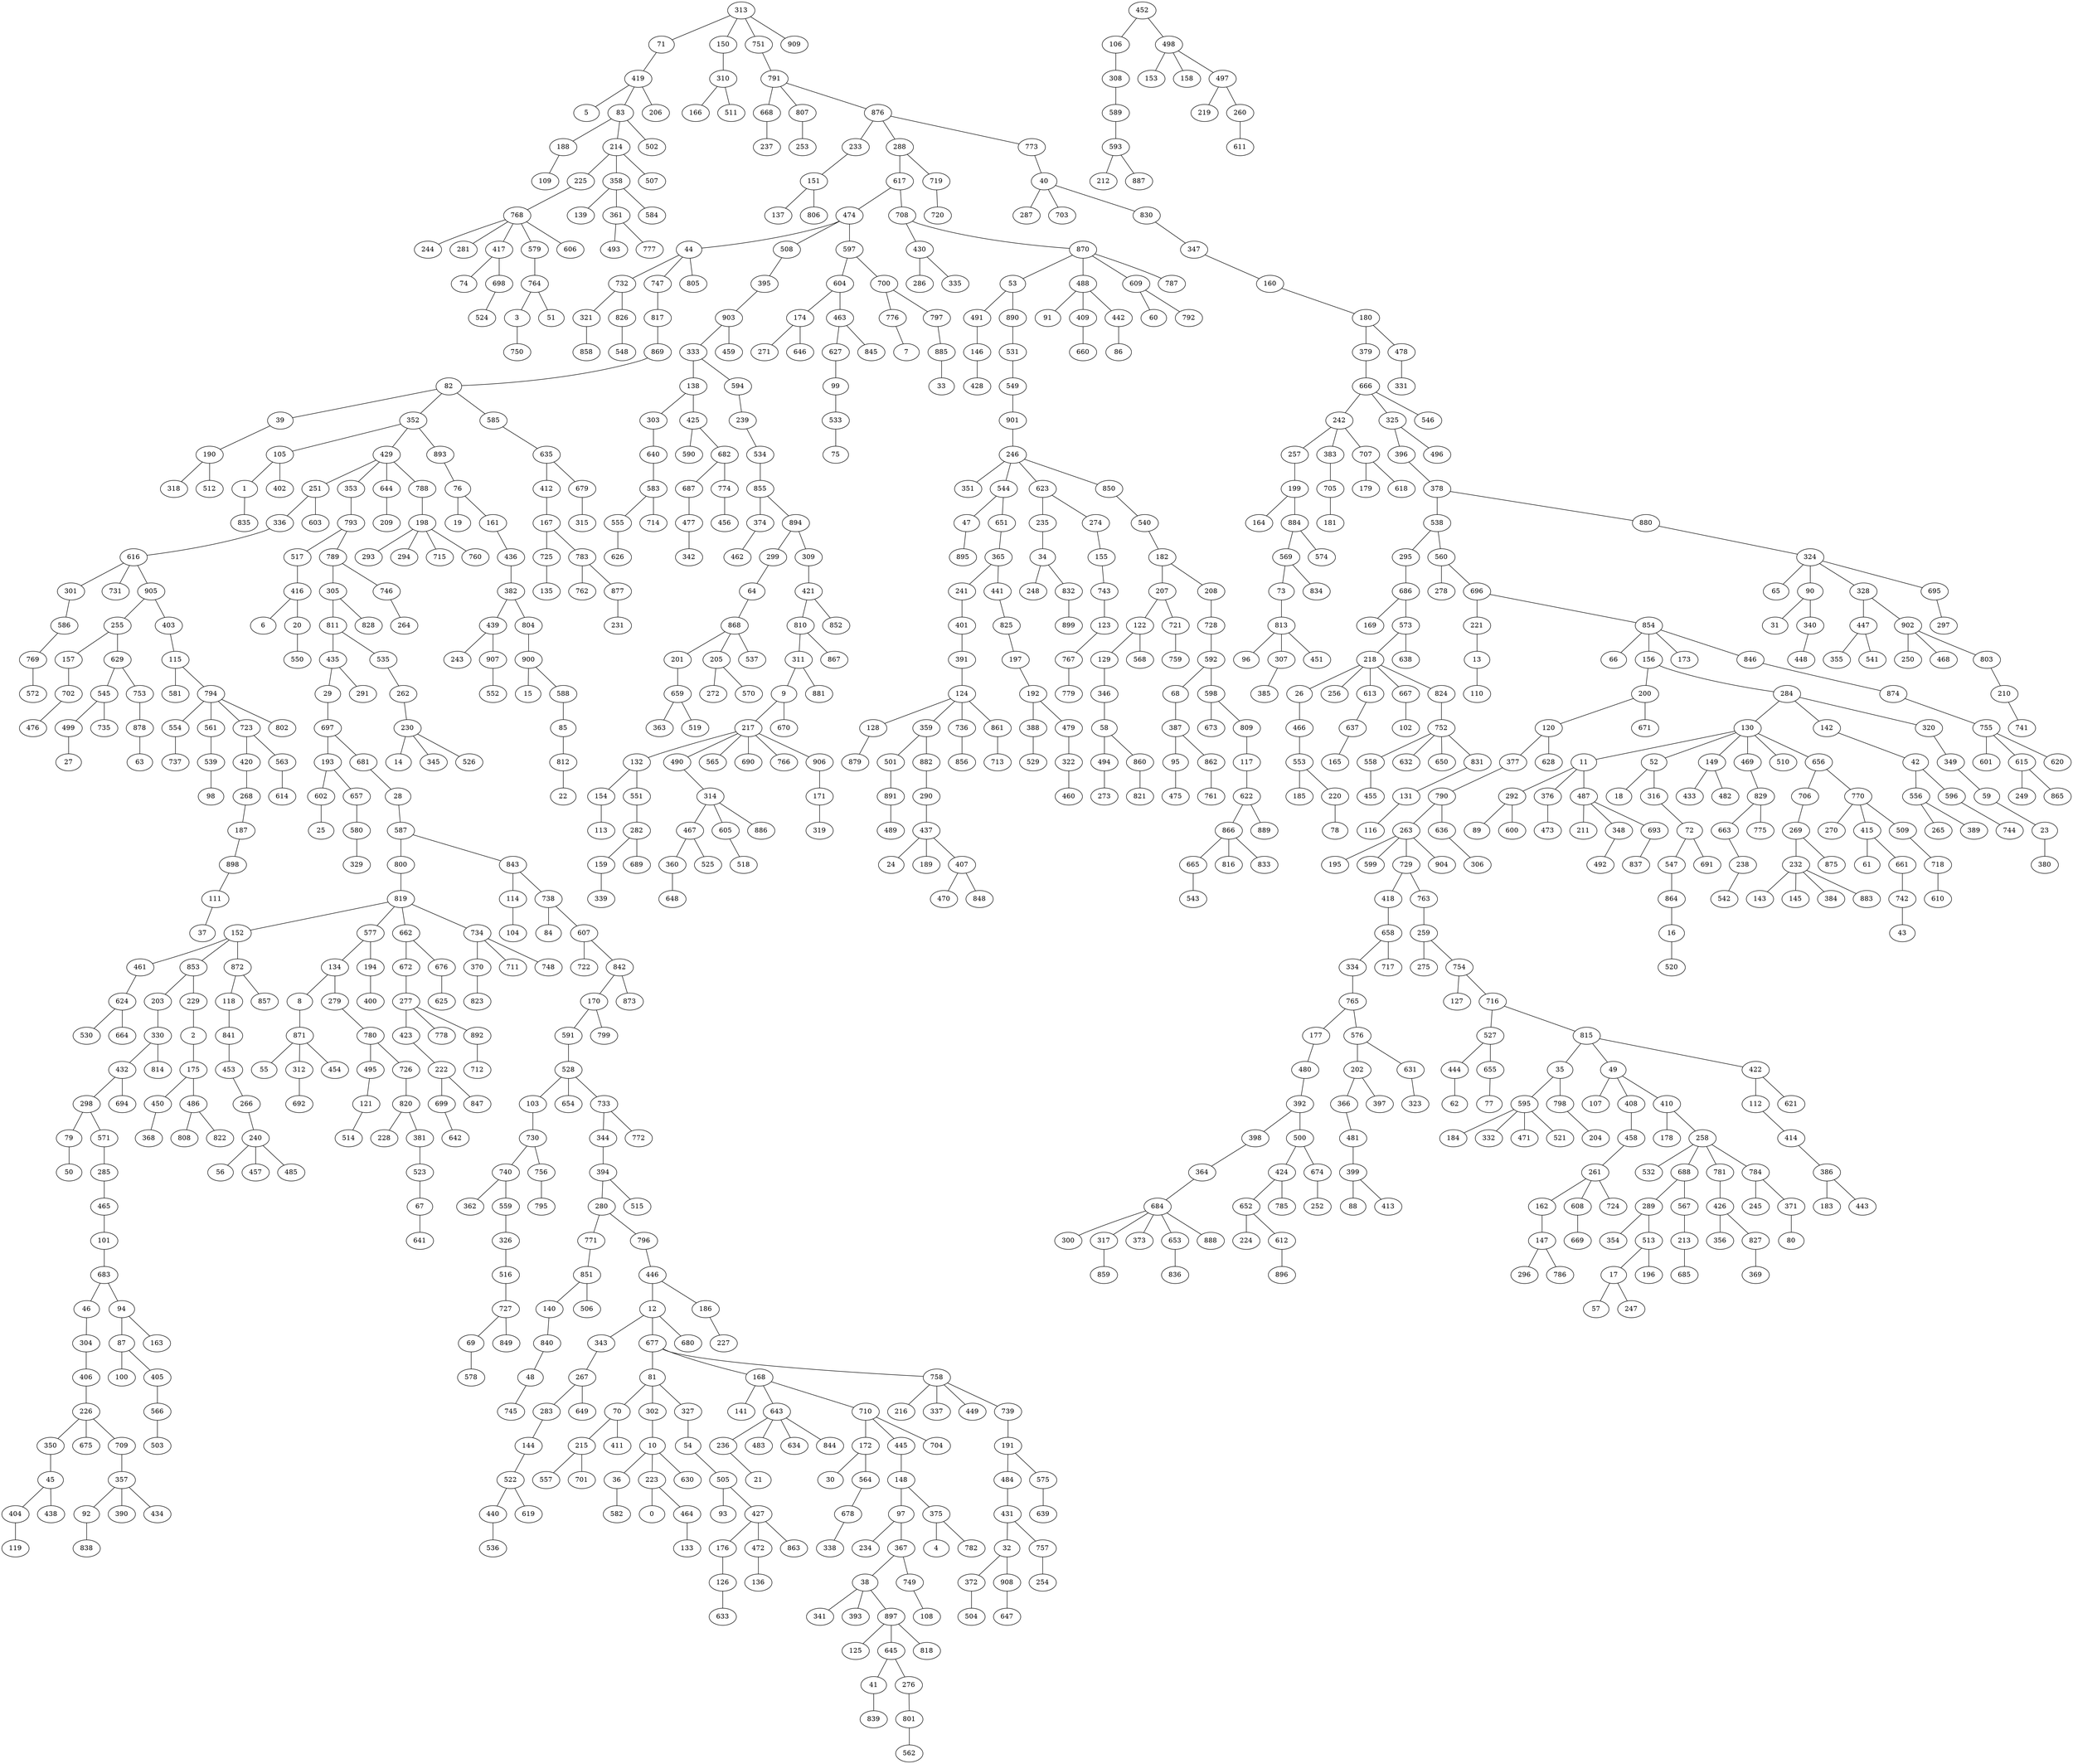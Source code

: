 graph G {
0;
1;
2;
3;
4;
5;
6;
7;
8;
9;
10;
11;
12;
13;
14;
15;
16;
17;
18;
19;
20;
21;
22;
23;
24;
25;
26;
27;
28;
29;
30;
31;
32;
33;
34;
35;
36;
37;
38;
39;
40;
41;
42;
43;
44;
45;
46;
47;
48;
49;
50;
51;
52;
53;
54;
55;
56;
57;
58;
59;
60;
61;
62;
63;
64;
65;
66;
67;
68;
69;
70;
71;
72;
73;
74;
75;
76;
77;
78;
79;
80;
81;
82;
83;
84;
85;
86;
87;
88;
89;
90;
91;
92;
93;
94;
95;
96;
97;
98;
99;
100;
101;
102;
103;
104;
105;
106;
107;
108;
109;
110;
111;
112;
113;
114;
115;
116;
117;
118;
119;
120;
121;
122;
123;
124;
125;
126;
127;
128;
129;
130;
131;
132;
133;
134;
135;
136;
137;
138;
139;
140;
141;
142;
143;
144;
145;
146;
147;
148;
149;
150;
151;
152;
153;
154;
155;
156;
157;
158;
159;
160;
161;
162;
163;
164;
165;
166;
167;
168;
169;
170;
171;
172;
173;
174;
175;
176;
177;
178;
179;
180;
181;
182;
183;
184;
185;
186;
187;
188;
189;
190;
191;
192;
193;
194;
195;
196;
197;
198;
199;
200;
201;
202;
203;
204;
205;
206;
207;
208;
209;
210;
211;
212;
213;
214;
215;
216;
217;
218;
219;
220;
221;
222;
223;
224;
225;
226;
227;
228;
229;
230;
231;
232;
233;
234;
235;
236;
237;
238;
239;
240;
241;
242;
243;
244;
245;
246;
247;
248;
249;
250;
251;
252;
253;
254;
255;
256;
257;
258;
259;
260;
261;
262;
263;
264;
265;
266;
267;
268;
269;
270;
271;
272;
273;
274;
275;
276;
277;
278;
279;
280;
281;
282;
283;
284;
285;
286;
287;
288;
289;
290;
291;
292;
293;
294;
295;
296;
297;
298;
299;
300;
301;
302;
303;
304;
305;
306;
307;
308;
309;
310;
311;
312;
313;
314;
315;
316;
317;
318;
319;
320;
321;
322;
323;
324;
325;
326;
327;
328;
329;
330;
331;
332;
333;
334;
335;
336;
337;
338;
339;
340;
341;
342;
343;
344;
345;
346;
347;
348;
349;
350;
351;
352;
353;
354;
355;
356;
357;
358;
359;
360;
361;
362;
363;
364;
365;
366;
367;
368;
369;
370;
371;
372;
373;
374;
375;
376;
377;
378;
379;
380;
381;
382;
383;
384;
385;
386;
387;
388;
389;
390;
391;
392;
393;
394;
395;
396;
397;
398;
399;
400;
401;
402;
403;
404;
405;
406;
407;
408;
409;
410;
411;
412;
413;
414;
415;
416;
417;
418;
419;
420;
421;
422;
423;
424;
425;
426;
427;
428;
429;
430;
431;
432;
433;
434;
435;
436;
437;
438;
439;
440;
441;
442;
443;
444;
445;
446;
447;
448;
449;
450;
451;
452;
453;
454;
455;
456;
457;
458;
459;
460;
461;
462;
463;
464;
465;
466;
467;
468;
469;
470;
471;
472;
473;
474;
475;
476;
477;
478;
479;
480;
481;
482;
483;
484;
485;
486;
487;
488;
489;
490;
491;
492;
493;
494;
495;
496;
497;
498;
499;
500;
501;
502;
503;
504;
505;
506;
507;
508;
509;
510;
511;
512;
513;
514;
515;
516;
517;
518;
519;
520;
521;
522;
523;
524;
525;
526;
527;
528;
529;
530;
531;
532;
533;
534;
535;
536;
537;
538;
539;
540;
541;
542;
543;
544;
545;
546;
547;
548;
549;
550;
551;
552;
553;
554;
555;
556;
557;
558;
559;
560;
561;
562;
563;
564;
565;
566;
567;
568;
569;
570;
571;
572;
573;
574;
575;
576;
577;
578;
579;
580;
581;
582;
583;
584;
585;
586;
587;
588;
589;
590;
591;
592;
593;
594;
595;
596;
597;
598;
599;
600;
601;
602;
603;
604;
605;
606;
607;
608;
609;
610;
611;
612;
613;
614;
615;
616;
617;
618;
619;
620;
621;
622;
623;
624;
625;
626;
627;
628;
629;
630;
631;
632;
633;
634;
635;
636;
637;
638;
639;
640;
641;
642;
643;
644;
645;
646;
647;
648;
649;
650;
651;
652;
653;
654;
655;
656;
657;
658;
659;
660;
661;
662;
663;
664;
665;
666;
667;
668;
669;
670;
671;
672;
673;
674;
675;
676;
677;
678;
679;
680;
681;
682;
683;
684;
685;
686;
687;
688;
689;
690;
691;
692;
693;
694;
695;
696;
697;
698;
699;
700;
701;
702;
703;
704;
705;
706;
707;
708;
709;
710;
711;
712;
713;
714;
715;
716;
717;
718;
719;
720;
721;
722;
723;
724;
725;
726;
727;
728;
729;
730;
731;
732;
733;
734;
735;
736;
737;
738;
739;
740;
741;
742;
743;
744;
745;
746;
747;
748;
749;
750;
751;
752;
753;
754;
755;
756;
757;
758;
759;
760;
761;
762;
763;
764;
765;
766;
767;
768;
769;
770;
771;
772;
773;
774;
775;
776;
777;
778;
779;
780;
781;
782;
783;
784;
785;
786;
787;
788;
789;
790;
791;
792;
793;
794;
795;
796;
797;
798;
799;
800;
801;
802;
803;
804;
805;
806;
807;
808;
809;
810;
811;
812;
813;
814;
815;
816;
817;
818;
819;
820;
821;
822;
823;
824;
825;
826;
827;
828;
829;
830;
831;
832;
833;
834;
835;
836;
837;
838;
839;
840;
841;
842;
843;
844;
845;
846;
847;
848;
849;
850;
851;
852;
853;
854;
855;
856;
857;
858;
859;
860;
861;
862;
863;
864;
865;
866;
867;
868;
869;
870;
871;
872;
873;
874;
875;
876;
877;
878;
879;
880;
881;
882;
883;
884;
885;
886;
887;
888;
889;
890;
891;
892;
893;
894;
895;
896;
897;
898;
899;
900;
901;
902;
903;
904;
905;
906;
907;
908;
909;
223--0 ;
375--4 ;
419--5 ;
416--6 ;
776--7 ;
230--14 ;
900--15 ;
52--18 ;
76--19 ;
236--21 ;
812--22 ;
437--24 ;
602--25 ;
499--27 ;
172--30 ;
90--31 ;
885--33 ;
111--37 ;
742--43 ;
79--50 ;
764--51 ;
871--55 ;
240--56 ;
17--57 ;
609--60 ;
415--61 ;
444--62 ;
878--63 ;
324--65 ;
854--66 ;
417--74 ;
533--75 ;
655--77 ;
220--78 ;
298--79 ;
371--80 ;
738--84 ;
442--86 ;
399--88 ;
292--89 ;
488--91 ;
505--93 ;
813--96 ;
539--98 ;
87--100 ;
667--102 ;
114--104 ;
49--107 ;
749--108 ;
188--109 ;
13--110 ;
221--13 ;
898--111 ;
154--113 ;
843--114 ;
131--116 ;
404--119 ;
897--125 ;
754--127 ;
831--131 ;
464--133 ;
725--135 ;
472--136 ;
151--137 ;
358--139 ;
168--141 ;
232--143 ;
232--145 ;
498--153 ;
132--154 ;
498--158 ;
94--163 ;
199--164 ;
637--165 ;
310--166 ;
686--169 ;
854--173 ;
410--178 ;
707--179 ;
705--181 ;
386--183 ;
595--184 ;
553--185 ;
83--188 ;
437--189 ;
263--195 ;
513--196 ;
798--204 ;
419--206 ;
644--209 ;
487--211 ;
593--212 ;
758--216 ;
497--219 ;
553--220 ;
696--221 ;
652--224 ;
186--227 ;
446--186 ;
820--228 ;
877--231 ;
97--234 ;
643--236 ;
668--237 ;
439--243 ;
768--244 ;
784--245 ;
17--247 ;
513--17 ;
34--248 ;
615--249 ;
902--250 ;
674--252 ;
807--253 ;
757--254 ;
218--256 ;
746--264 ;
770--270 ;
174--271 ;
205--272 ;
494--273 ;
259--275 ;
560--278 ;
768--281 ;
430--286 ;
40--287 ;
435--291 ;
198--293 ;
198--294 ;
147--296 ;
695--297 ;
684--300 ;
636--306 ;
679--315 ;
190--318 ;
171--319 ;
906--171 ;
631--323 ;
580--329 ;
478--331 ;
595--332 ;
430--335 ;
758--337 ;
678--338 ;
159--339 ;
282--159 ;
38--341 ;
477--342 ;
230--345 ;
246--351 ;
289--354 ;
447--355 ;
426--356 ;
740--362 ;
659--363 ;
450--368 ;
827--369 ;
784--371 ;
684--373 ;
23--380 ;
59--23 ;
349--59 ;
320--349 ;
284--320 ;
232--384 ;
307--385 ;
813--307 ;
556--389 ;
357--390 ;
38--393 ;
202--397 ;
194--400 ;
577--194 ;
105--402 ;
45--404 ;
70--411 ;
399--413 ;
481--399 ;
146--428 ;
491--146 ;
708--430 ;
149--433 ;
357--434 ;
45--438 ;
350--45 ;
226--350 ;
488--442 ;
386--443 ;
414--386 ;
112--414 ;
422--112 ;
527--444 ;
340--448 ;
90--340 ;
324--90 ;
758--449 ;
175--450 ;
813--451 ;
871--454 ;
558--455 ;
774--456 ;
240--457 ;
903--459 ;
322--460 ;
479--322 ;
374--462 ;
855--374 ;
223--464 ;
10--223 ;
902--468 ;
407--470 ;
595--471 ;
427--472 ;
376--473 ;
11--376 ;
95--475 ;
387--95 ;
702--476 ;
687--477 ;
180--478 ;
192--479 ;
366--481 ;
202--366 ;
576--202 ;
149--482 ;
130--149 ;
643--483 ;
240--485 ;
266--240 ;
453--266 ;
841--453 ;
891--489 ;
53--491 ;
348--492 ;
487--348 ;
361--493 ;
58--494 ;
325--496 ;
545--499 ;
83--502 ;
566--503 ;
372--504 ;
32--372 ;
851--506 ;
214--507 ;
130--510 ;
310--511 ;
150--310 ;
313--150 ;
190--512 ;
39--190 ;
82--39 ;
289--513 ;
688--289 ;
121--514 ;
495--121 ;
780--495 ;
394--515 ;
605--518 ;
659--519 ;
16--520 ;
864--16 ;
595--521 ;
698--524 ;
467--525 ;
230--526 ;
262--230 ;
535--262 ;
388--529 ;
192--388 ;
197--192 ;
825--197 ;
624--530 ;
258--532 ;
99--533 ;
627--99 ;
811--535 ;
440--536 ;
522--440 ;
868--537 ;
561--539 ;
447--541 ;
328--447 ;
238--542 ;
663--238 ;
665--543 ;
666--546 ;
826--548 ;
20--550 ;
416--20 ;
517--416 ;
793--517 ;
907--552 ;
466--553 ;
26--466 ;
218--26 ;
215--557 ;
752--558 ;
794--561 ;
801--562 ;
217--565 ;
405--566 ;
87--405 ;
94--87 ;
683--94 ;
122--568 ;
205--570 ;
868--205 ;
769--572 ;
884--574 ;
69--578 ;
727--69 ;
657--580 ;
115--581 ;
36--582 ;
10--36 ;
358--584 ;
425--590 ;
35--595 ;
263--599 ;
292--600 ;
11--292 ;
755--601 ;
193--602 ;
251--603 ;
314--605 ;
768--606 ;
718--610 ;
260--611 ;
497--260 ;
498--497 ;
452--498 ;
563--614 ;
723--563 ;
707--618 ;
522--619 ;
144--522 ;
283--144 ;
267--283 ;
755--620 ;
422--621 ;
815--422 ;
676--625 ;
555--626 ;
583--555 ;
463--627 ;
120--628 ;
10--630 ;
302--10 ;
81--302 ;
576--631 ;
765--576 ;
752--632 ;
126--633 ;
176--126 ;
427--176 ;
643--634 ;
790--636 ;
613--637 ;
218--613 ;
573--638 ;
575--639 ;
191--575 ;
67--641 ;
523--67 ;
381--523 ;
820--381 ;
699--642 ;
429--644 ;
174--646 ;
604--174 ;
908--647 ;
360--648 ;
467--360 ;
314--467 ;
267--649 ;
343--267 ;
12--343 ;
752--650 ;
528--654 ;
527--655 ;
716--527 ;
193--657 ;
697--193 ;
201--659 ;
868--201 ;
409--660 ;
488--409 ;
870--488 ;
829--663 ;
624--664 ;
461--624 ;
152--461 ;
866--665 ;
218--667 ;
791--668 ;
608--669 ;
261--608 ;
9--670 ;
200--671 ;
598--673 ;
500--674 ;
226--675 ;
662--676 ;
564--678 ;
172--564 ;
710--172 ;
635--679 ;
12--680 ;
213--685 ;
567--213 ;
688--567 ;
682--687 ;
258--688 ;
282--689 ;
551--282 ;
132--551 ;
217--132 ;
217--690 ;
72--691 ;
312--692 ;
871--312 ;
432--694 ;
324--695 ;
417--698 ;
768--417 ;
222--699 ;
215--701 ;
70--215 ;
81--70 ;
157--702 ;
255--157 ;
40--703 ;
710--704 ;
383--705 ;
242--383 ;
242--707 ;
734--711 ;
892--712 ;
861--713 ;
583--714 ;
640--583 ;
303--640 ;
138--303 ;
198--715 ;
658--717 ;
509--718 ;
770--509 ;
719--720 ;
288--719 ;
607--722 ;
261--724 ;
167--725 ;
616--731 ;
545--735 ;
629--545 ;
554--737 ;
794--554 ;
210--741 ;
803--210 ;
661--742 ;
415--661 ;
770--415 ;
596--744 ;
42--596 ;
48--745 ;
840--48 ;
789--746 ;
734--748 ;
367--749 ;
3--750 ;
764--3 ;
431--757 ;
721--759 ;
207--721 ;
198--760 ;
788--198 ;
862--761 ;
783--762 ;
579--764 ;
768--579 ;
217--766 ;
225--768 ;
214--225 ;
586--769 ;
301--586 ;
616--301 ;
656--770 ;
733--772 ;
682--774 ;
425--682 ;
138--425 ;
333--138 ;
829--775 ;
700--776 ;
361--777 ;
358--361 ;
214--358 ;
83--214 ;
419--83 ;
71--419 ;
313--71 ;
277--778 ;
767--779 ;
123--767 ;
743--123 ;
155--743 ;
274--155 ;
623--274 ;
375--782 ;
148--375 ;
258--784 ;
424--785 ;
147--786 ;
162--147 ;
261--162 ;
458--261 ;
408--458 ;
49--408 ;
870--787 ;
429--788 ;
609--792 ;
870--609 ;
756--795 ;
730--756 ;
35--798 ;
815--35 ;
170--799 ;
276--801 ;
645--276 ;
794--802 ;
902--803 ;
44--805 ;
151--806 ;
233--151 ;
876--233 ;
791--807 ;
486--808 ;
85--812 ;
588--85 ;
900--588 ;
73--813 ;
569--73 ;
330--814 ;
866--816 ;
897--818 ;
726--820 ;
780--726 ;
279--780 ;
134--279 ;
860--821 ;
486--822 ;
175--486 ;
2--175 ;
229--2 ;
853--229 ;
370--823 ;
734--370 ;
819--734 ;
441--825 ;
365--441 ;
732--826 ;
426--827 ;
781--426 ;
258--781 ;
410--258 ;
49--410 ;
815--49 ;
716--815 ;
754--716 ;
259--754 ;
763--259 ;
729--763 ;
305--828 ;
469--829 ;
130--469 ;
752--831 ;
824--752 ;
218--824 ;
573--218 ;
686--573 ;
295--686 ;
538--295 ;
866--833 ;
569--834 ;
884--569 ;
1--835 ;
105--1 ;
352--105 ;
653--836 ;
684--653 ;
693--837 ;
487--693 ;
11--487 ;
130--11 ;
92--838 ;
357--92 ;
709--357 ;
226--709 ;
406--226 ;
304--406 ;
46--304 ;
683--46 ;
101--683 ;
465--101 ;
285--465 ;
571--285 ;
298--571 ;
432--298 ;
330--432 ;
203--330 ;
853--203 ;
41--839 ;
645--41 ;
897--645 ;
140--840 ;
851--140 ;
118--841 ;
872--118 ;
643--844 ;
168--643 ;
463--845 ;
604--463 ;
597--604 ;
222--847 ;
423--222 ;
277--423 ;
407--848 ;
437--407 ;
290--437 ;
882--290 ;
727--849 ;
516--727 ;
326--516 ;
559--326 ;
740--559 ;
730--740 ;
103--730 ;
528--103 ;
771--851 ;
280--771 ;
421--852 ;
152--853 ;
736--856 ;
124--736 ;
872--857 ;
321--858 ;
732--321 ;
44--732 ;
317--859 ;
684--317 ;
58--860 ;
346--58 ;
129--346 ;
122--129 ;
207--122 ;
182--207 ;
124--861 ;
387--862 ;
68--387 ;
592--68 ;
427--863 ;
505--427 ;
54--505 ;
327--54 ;
81--327 ;
677--81 ;
547--864 ;
72--547 ;
316--72 ;
52--316 ;
130--52 ;
615--865 ;
755--615 ;
874--755 ;
622--866 ;
810--867 ;
64--868 ;
299--64 ;
894--299 ;
8--871 ;
134--8 ;
577--134 ;
819--577 ;
152--872 ;
819--152 ;
842--873 ;
846--874 ;
854--846 ;
269--875 ;
783--877 ;
167--783 ;
412--167 ;
635--412 ;
585--635 ;
82--585 ;
753--878 ;
629--753 ;
255--629 ;
905--255 ;
128--879 ;
124--128 ;
311--881 ;
359--882 ;
232--883 ;
269--232 ;
706--269 ;
656--706 ;
130--656 ;
284--130 ;
199--884 ;
257--199 ;
242--257 ;
666--242 ;
797--885 ;
700--797 ;
597--700 ;
474--597 ;
314--886 ;
490--314 ;
217--490 ;
593--887 ;
589--593 ;
308--589 ;
106--308 ;
452--106 ;
556--265 ;
42--556 ;
142--42 ;
284--142 ;
156--284 ;
684--888 ;
364--684 ;
398--364 ;
392--398 ;
622--889 ;
117--622 ;
809--117 ;
598--809 ;
592--598 ;
728--592 ;
208--728 ;
182--208 ;
540--182 ;
850--540 ;
246--850 ;
501--891 ;
359--501 ;
124--359 ;
391--124 ;
401--391 ;
241--401 ;
365--241 ;
651--365 ;
544--651 ;
277--892 ;
672--277 ;
662--672 ;
819--662 ;
800--819 ;
587--800 ;
47--895 ;
544--47 ;
246--544 ;
612--896 ;
652--612 ;
424--652 ;
500--424 ;
392--500 ;
480--392 ;
177--480 ;
765--177 ;
334--765 ;
658--334 ;
418--658 ;
729--418 ;
263--729 ;
38--897 ;
367--38 ;
97--367 ;
148--97 ;
445--148 ;
710--445 ;
168--710 ;
677--168 ;
187--898 ;
268--187 ;
420--268 ;
723--420 ;
794--723 ;
115--794 ;
403--115 ;
905--403 ;
832--899 ;
34--832 ;
235--34 ;
623--235 ;
246--623 ;
901--246 ;
804--900 ;
382--804 ;
549--901 ;
531--549 ;
890--531 ;
53--890 ;
870--53 ;
708--870 ;
617--708 ;
328--902 ;
324--328 ;
880--324 ;
378--880 ;
263--904 ;
790--263 ;
377--790 ;
120--377 ;
200--120 ;
156--200 ;
854--156 ;
696--854 ;
560--696 ;
538--560 ;
378--538 ;
396--378 ;
325--396 ;
666--325 ;
379--666 ;
180--379 ;
160--180 ;
347--160 ;
830--347 ;
40--830 ;
773--40 ;
876--773 ;
616--905 ;
336--616 ;
251--336 ;
429--251 ;
217--906 ;
9--217 ;
311--9 ;
810--311 ;
421--810 ;
309--421 ;
894--309 ;
855--894 ;
534--855 ;
239--534 ;
594--239 ;
333--594 ;
903--333 ;
395--903 ;
508--395 ;
474--508 ;
439--907 ;
382--439 ;
436--382 ;
161--436 ;
76--161 ;
893--76 ;
352--893 ;
32--908 ;
431--32 ;
484--431 ;
191--484 ;
739--191 ;
758--739 ;
677--758 ;
12--677 ;
446--12 ;
796--446 ;
280--796 ;
394--280 ;
344--394 ;
733--344 ;
528--733 ;
591--528 ;
170--591 ;
842--170 ;
607--842 ;
738--607 ;
843--738 ;
587--843 ;
28--587 ;
681--28 ;
697--681 ;
29--697 ;
435--29 ;
811--435 ;
305--811 ;
789--305 ;
793--789 ;
353--793 ;
429--353 ;
352--429 ;
82--352 ;
869--82 ;
817--869 ;
747--817 ;
44--747 ;
474--44 ;
617--474 ;
288--617 ;
876--288 ;
791--876 ;
751--791 ;
313--751 ;
313--909 ;
}
